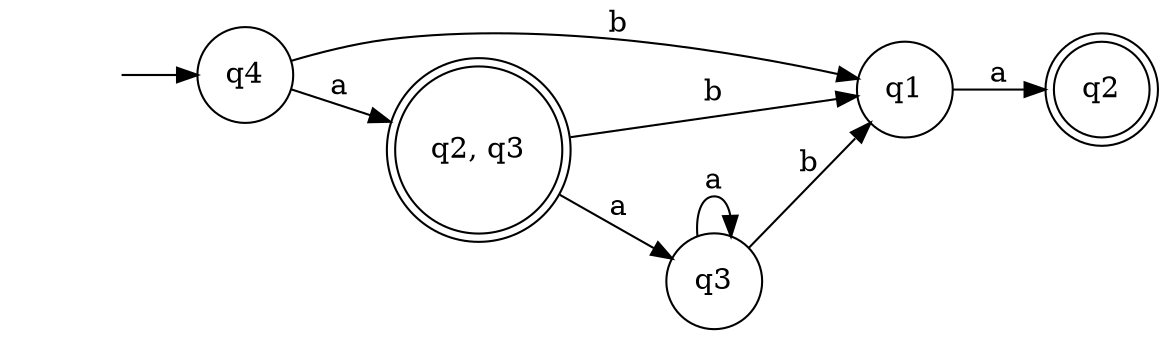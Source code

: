 digraph G {
	rankdir=LR;
	null [shape = plaintext label=""]
	q1  [shape=circle label="q1"];
	q2  [shape=doublecircle label="q2"];
	q3  [shape=circle label="q3"];
	q4  [shape=circle label="q4"];
	q23 [shape=doublecircle label="q2, q3"];
	null -> q4
	q4  -> q23 [label = "a"];
	q4  -> q1  [label = "b"];
	q23 -> q3  [label = "a"];
	q23 -> q1  [label = "b"];
	q3  -> q3  [label = "a"];
	q3  -> q1  [label = "b"];
	q1  -> q2  [label = "a"];
}
